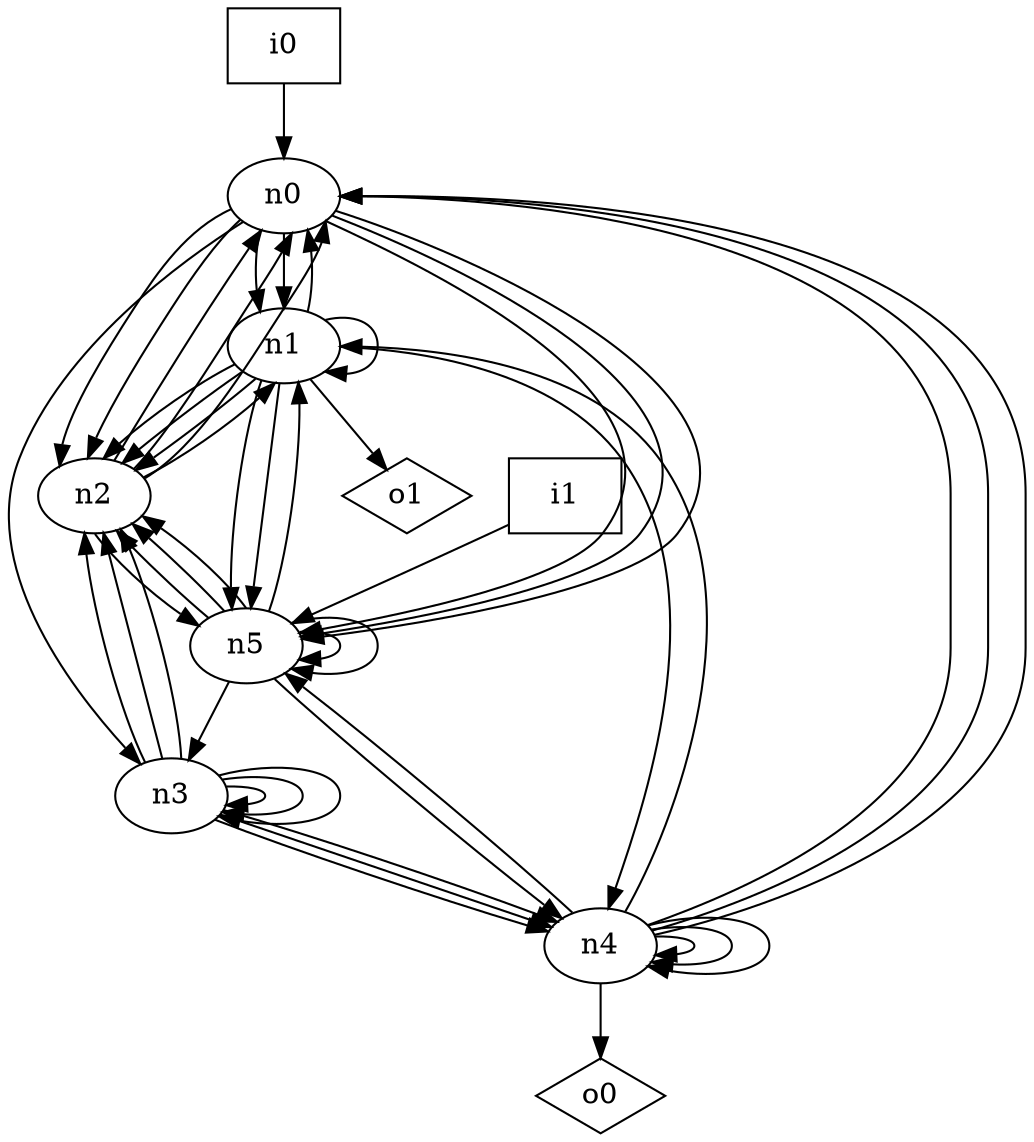 digraph G {
n0 [label="n0"];
n1 [label="n1"];
n2 [label="n2"];
n3 [label="n3"];
n4 [label="n4"];
n5 [label="n5"];
n6 [label="i0",shape="box"];
n7 [label="i1",shape="box"];
n8 [label="o0",shape="diamond"];
n9 [label="o1",shape="diamond"];
n0 -> n1
n0 -> n1
n0 -> n2
n0 -> n2
n0 -> n3
n0 -> n5
n0 -> n5
n0 -> n5
n1 -> n0
n1 -> n1
n1 -> n2
n1 -> n2
n1 -> n2
n1 -> n4
n1 -> n5
n1 -> n5
n1 -> n9
n2 -> n0
n2 -> n0
n2 -> n0
n2 -> n1
n2 -> n5
n3 -> n2
n3 -> n2
n3 -> n2
n3 -> n3
n3 -> n3
n3 -> n3
n3 -> n4
n3 -> n4
n3 -> n4
n4 -> n0
n4 -> n0
n4 -> n0
n4 -> n1
n4 -> n4
n4 -> n4
n4 -> n4
n4 -> n5
n4 -> n8
n5 -> n1
n5 -> n2
n5 -> n2
n5 -> n2
n5 -> n3
n5 -> n4
n5 -> n5
n5 -> n5
n6 -> n0
n7 -> n5
}